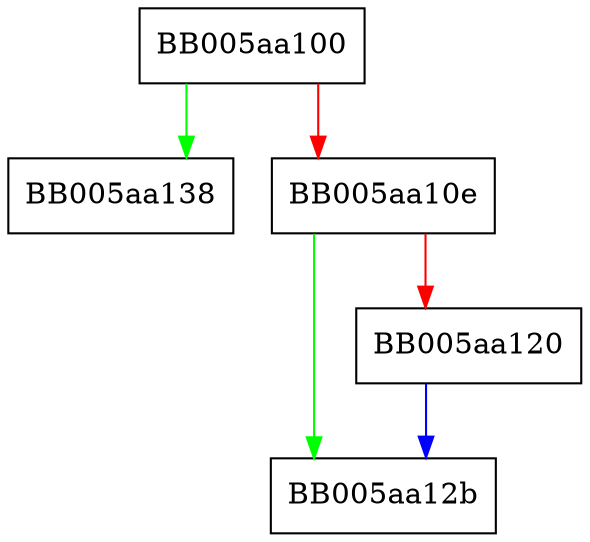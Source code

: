 digraph ERR_set_mark {
  node [shape="box"];
  graph [splines=ortho];
  BB005aa100 -> BB005aa138 [color="green"];
  BB005aa100 -> BB005aa10e [color="red"];
  BB005aa10e -> BB005aa12b [color="green"];
  BB005aa10e -> BB005aa120 [color="red"];
  BB005aa120 -> BB005aa12b [color="blue"];
}